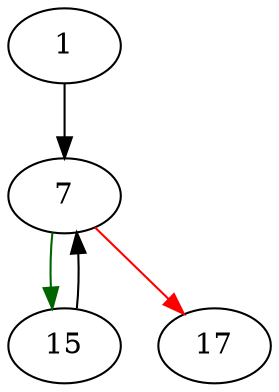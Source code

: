 strict digraph "yyStackOverflow" {
	// Node definitions.
	1 [entry=true];
	7;
	15;
	17;

	// Edge definitions.
	1 -> 7;
	7 -> 15 [
		color=darkgreen
		cond=true
	];
	7 -> 17 [
		color=red
		cond=false
	];
	15 -> 7;
}